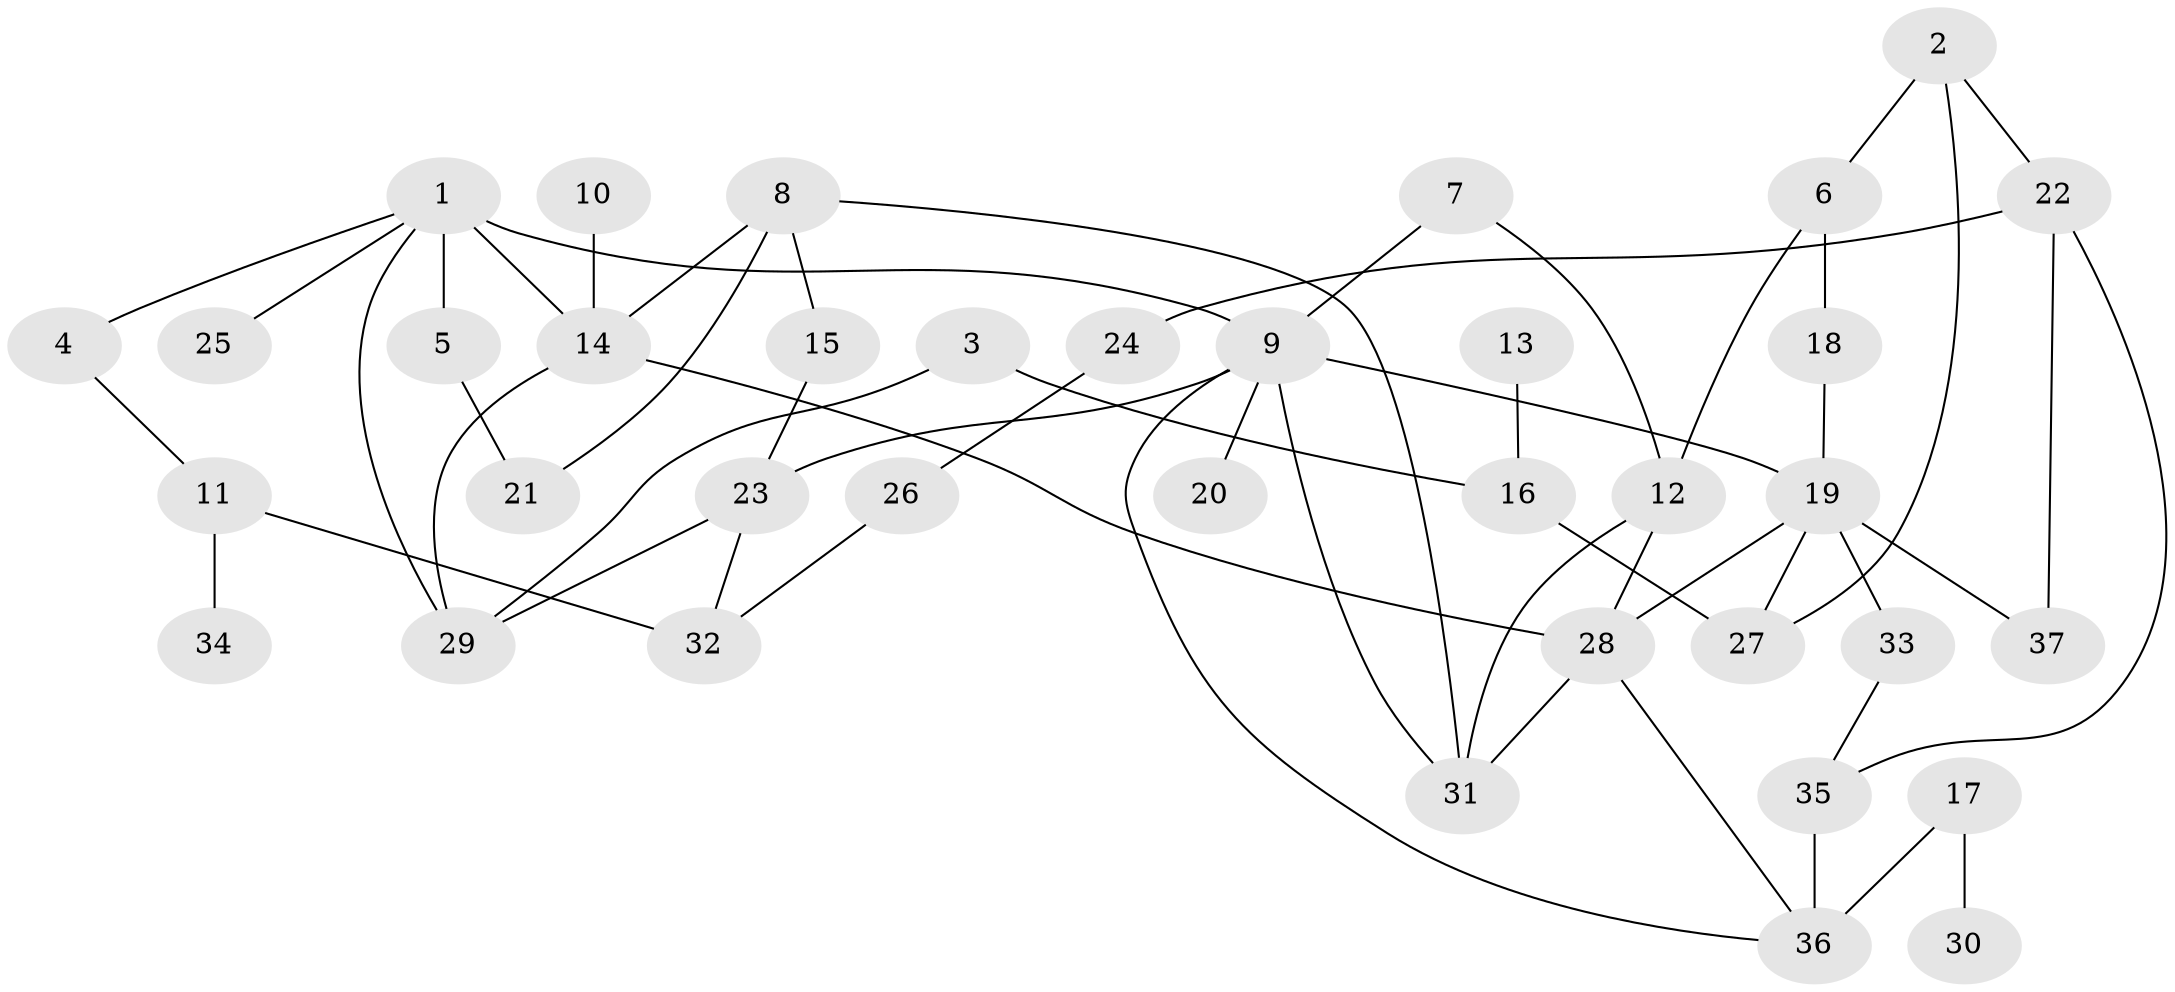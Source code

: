 // original degree distribution, {3: 0.1232876712328767, 5: 0.0821917808219178, 7: 0.0136986301369863, 6: 0.0136986301369863, 4: 0.1643835616438356, 2: 0.3561643835616438, 1: 0.2465753424657534}
// Generated by graph-tools (version 1.1) at 2025/25/03/09/25 03:25:27]
// undirected, 37 vertices, 54 edges
graph export_dot {
graph [start="1"]
  node [color=gray90,style=filled];
  1;
  2;
  3;
  4;
  5;
  6;
  7;
  8;
  9;
  10;
  11;
  12;
  13;
  14;
  15;
  16;
  17;
  18;
  19;
  20;
  21;
  22;
  23;
  24;
  25;
  26;
  27;
  28;
  29;
  30;
  31;
  32;
  33;
  34;
  35;
  36;
  37;
  1 -- 4 [weight=1.0];
  1 -- 5 [weight=1.0];
  1 -- 9 [weight=1.0];
  1 -- 14 [weight=2.0];
  1 -- 25 [weight=1.0];
  1 -- 29 [weight=1.0];
  2 -- 6 [weight=1.0];
  2 -- 22 [weight=1.0];
  2 -- 27 [weight=1.0];
  3 -- 16 [weight=1.0];
  3 -- 29 [weight=1.0];
  4 -- 11 [weight=1.0];
  5 -- 21 [weight=1.0];
  6 -- 12 [weight=1.0];
  6 -- 18 [weight=1.0];
  7 -- 9 [weight=1.0];
  7 -- 12 [weight=1.0];
  8 -- 14 [weight=1.0];
  8 -- 15 [weight=1.0];
  8 -- 21 [weight=1.0];
  8 -- 31 [weight=1.0];
  9 -- 19 [weight=1.0];
  9 -- 20 [weight=1.0];
  9 -- 23 [weight=1.0];
  9 -- 31 [weight=1.0];
  9 -- 36 [weight=1.0];
  10 -- 14 [weight=1.0];
  11 -- 32 [weight=2.0];
  11 -- 34 [weight=1.0];
  12 -- 28 [weight=1.0];
  12 -- 31 [weight=1.0];
  13 -- 16 [weight=1.0];
  14 -- 28 [weight=1.0];
  14 -- 29 [weight=1.0];
  15 -- 23 [weight=1.0];
  16 -- 27 [weight=2.0];
  17 -- 30 [weight=1.0];
  17 -- 36 [weight=2.0];
  18 -- 19 [weight=1.0];
  19 -- 27 [weight=1.0];
  19 -- 28 [weight=1.0];
  19 -- 33 [weight=1.0];
  19 -- 37 [weight=1.0];
  22 -- 24 [weight=1.0];
  22 -- 35 [weight=1.0];
  22 -- 37 [weight=1.0];
  23 -- 29 [weight=1.0];
  23 -- 32 [weight=1.0];
  24 -- 26 [weight=1.0];
  26 -- 32 [weight=1.0];
  28 -- 31 [weight=1.0];
  28 -- 36 [weight=1.0];
  33 -- 35 [weight=1.0];
  35 -- 36 [weight=1.0];
}
